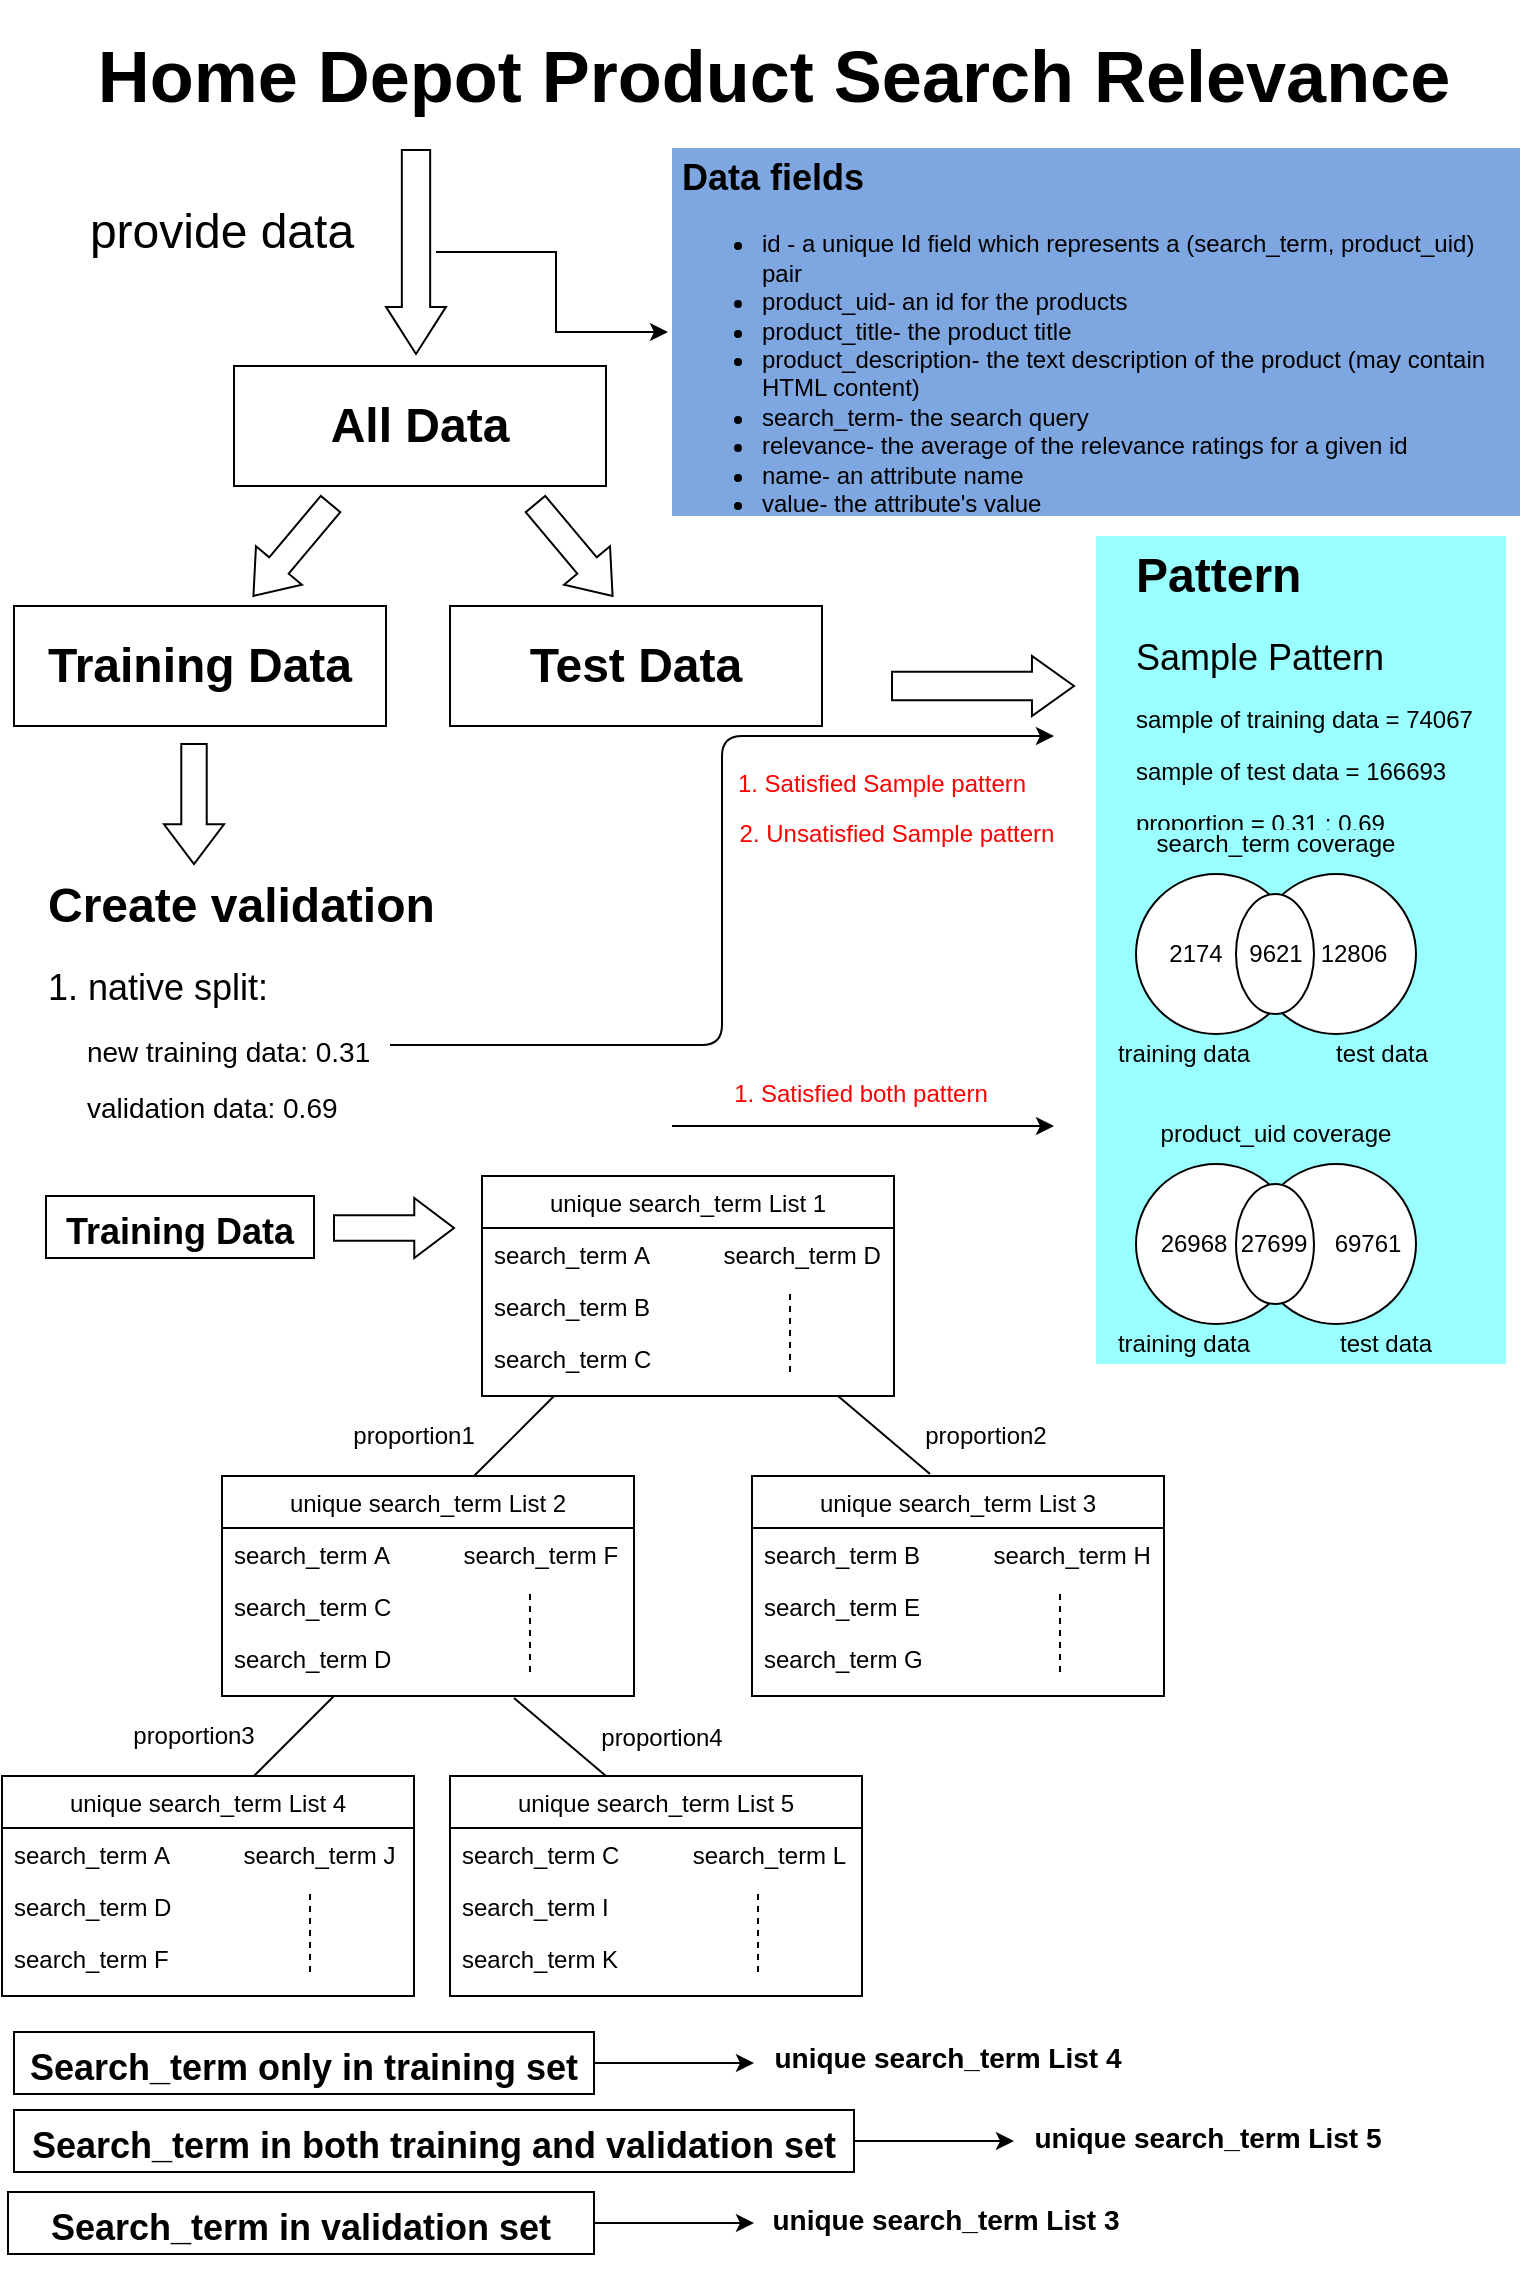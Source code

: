 <mxfile version="13.11.0" type="github">
  <diagram id="C5RBs43oDa-KdzZeNtuy" name="Page-1">
    <mxGraphModel dx="1422" dy="738" grid="1" gridSize="10" guides="1" tooltips="1" connect="1" arrows="1" fold="1" page="1" pageScale="1" pageWidth="827" pageHeight="1169" math="0" shadow="0">
      <root>
        <mxCell id="WIyWlLk6GJQsqaUBKTNV-0" />
        <mxCell id="WIyWlLk6GJQsqaUBKTNV-1" parent="WIyWlLk6GJQsqaUBKTNV-0" />
        <mxCell id="7LT265I0hLbw03BCXyow-94" value="&lt;h2&gt;Data fields&lt;/h2&gt;&lt;ul&gt;&lt;li&gt;&lt;span&gt;id&lt;/span&gt;&amp;nbsp;-&amp;nbsp;a unique Id field which represents a (search_term, product_uid) pair&lt;/li&gt;&lt;li&gt;&lt;span&gt;product_uid&lt;/span&gt;- an id for the products&lt;/li&gt;&lt;li&gt;&lt;span&gt;product_title&lt;/span&gt;- the product title&lt;/li&gt;&lt;li&gt;&lt;span&gt;product_description&lt;/span&gt;- the text description of the product (may contain HTML content)&lt;/li&gt;&lt;li&gt;&lt;span&gt;search_term&lt;/span&gt;- the search query&lt;/li&gt;&lt;li&gt;&lt;span&gt;relevance&lt;/span&gt;- the average of the relevance ratings for a given id&lt;/li&gt;&lt;li&gt;&lt;span&gt;name&lt;/span&gt;- an attribute name&lt;/li&gt;&lt;li&gt;&lt;span&gt;value&lt;/span&gt;- the attribute&#39;s value&lt;/li&gt;&lt;/ul&gt;" style="text;html=1;strokeColor=none;fillColor=#7EA6E0;spacing=5;spacingTop=-20;whiteSpace=wrap;overflow=hidden;rounded=0;" vertex="1" parent="WIyWlLk6GJQsqaUBKTNV-1">
          <mxGeometry x="366" y="76" width="424" height="184" as="geometry" />
        </mxCell>
        <mxCell id="7LT265I0hLbw03BCXyow-95" value="&lt;h1&gt;All Data&lt;/h1&gt;" style="rounded=0;whiteSpace=wrap;html=1;" vertex="1" parent="WIyWlLk6GJQsqaUBKTNV-1">
          <mxGeometry x="147" y="185" width="186" height="60" as="geometry" />
        </mxCell>
        <mxCell id="7LT265I0hLbw03BCXyow-96" value="&lt;h1&gt;&lt;font style=&quot;font-size: 36px&quot;&gt;Home Depot Product Search Relevance&lt;/font&gt;&lt;/h1&gt;" style="text;html=1;strokeColor=none;fillColor=none;align=center;verticalAlign=middle;whiteSpace=wrap;rounded=0;" vertex="1" parent="WIyWlLk6GJQsqaUBKTNV-1">
          <mxGeometry x="37" y="20" width="760" height="40" as="geometry" />
        </mxCell>
        <mxCell id="7LT265I0hLbw03BCXyow-97" value="&lt;h1&gt;Training Data&lt;/h1&gt;" style="rounded=0;whiteSpace=wrap;html=1;" vertex="1" parent="WIyWlLk6GJQsqaUBKTNV-1">
          <mxGeometry x="37" y="305" width="186" height="60" as="geometry" />
        </mxCell>
        <mxCell id="7LT265I0hLbw03BCXyow-98" value="&lt;h1&gt;Test Data&lt;/h1&gt;" style="rounded=0;whiteSpace=wrap;html=1;" vertex="1" parent="WIyWlLk6GJQsqaUBKTNV-1">
          <mxGeometry x="255" y="305" width="186" height="60" as="geometry" />
        </mxCell>
        <mxCell id="7LT265I0hLbw03BCXyow-99" value="" style="edgeStyle=orthogonalEdgeStyle;rounded=0;html=1;jettySize=auto;orthogonalLoop=1;fontColor=#FF0000;exitX=0.503;exitY=0.116;exitPerimeter=0;" edge="1" parent="WIyWlLk6GJQsqaUBKTNV-1">
          <mxGeometry relative="1" as="geometry">
            <mxPoint x="248" y="128" as="sourcePoint" />
            <mxPoint x="364" y="168" as="targetPoint" />
            <Array as="points">
              <mxPoint x="308" y="128" />
              <mxPoint x="308" y="168" />
            </Array>
          </mxGeometry>
        </mxCell>
        <mxCell id="7LT265I0hLbw03BCXyow-100" value="" style="shape=singleArrow;whiteSpace=wrap;html=1;arrowWidth=0.472;arrowSize=0.231;rotation=90;" vertex="1" parent="WIyWlLk6GJQsqaUBKTNV-1">
          <mxGeometry x="187" y="113" width="102" height="30" as="geometry" />
        </mxCell>
        <mxCell id="7LT265I0hLbw03BCXyow-101" style="edgeStyle=orthogonalEdgeStyle;rounded=0;html=1;exitX=0.75;exitY=1;entryX=0.75;entryY=1;jettySize=auto;orthogonalLoop=1;" edge="1" parent="WIyWlLk6GJQsqaUBKTNV-1">
          <mxGeometry relative="1" as="geometry">
            <mxPoint x="666" y="650" as="sourcePoint" />
            <mxPoint x="666" y="650" as="targetPoint" />
          </mxGeometry>
        </mxCell>
        <mxCell id="7LT265I0hLbw03BCXyow-102" value="&lt;h1&gt;Create validation&lt;/h1&gt;&lt;p&gt;&lt;font style=&quot;font-size: 18px&quot;&gt;1. native split:&amp;nbsp;&lt;/font&gt;&lt;/p&gt;&lt;p&gt;&lt;font style=&quot;font-size: 14px&quot;&gt;&amp;nbsp; &amp;nbsp; &amp;nbsp;new training data: 0.31&lt;/font&gt;&lt;/p&gt;&lt;p&gt;&lt;font style=&quot;font-size: 14px&quot;&gt;&amp;nbsp; &amp;nbsp; &amp;nbsp;validation data: 0.69&lt;/font&gt;&lt;/p&gt;&lt;p&gt;&lt;font style=&quot;font-size: 14px&quot;&gt;&lt;br&gt;&lt;/font&gt;&lt;/p&gt;&lt;p&gt;&lt;font style=&quot;font-size: 18px&quot;&gt;2. split data by specific column values&lt;/font&gt;&lt;/p&gt;&lt;p&gt;&lt;br&gt;&lt;/p&gt;" style="text;html=1;strokeColor=none;fillColor=none;spacing=5;spacingTop=-20;whiteSpace=wrap;overflow=hidden;rounded=0;" vertex="1" parent="WIyWlLk6GJQsqaUBKTNV-1">
          <mxGeometry x="49" y="435" width="328" height="145" as="geometry" />
        </mxCell>
        <mxCell id="7LT265I0hLbw03BCXyow-103" value="" style="shape=singleArrow;whiteSpace=wrap;html=1;arrowWidth=0.424;arrowSize=0.331;rotation=90;" vertex="1" parent="WIyWlLk6GJQsqaUBKTNV-1">
          <mxGeometry x="97" y="389" width="60" height="30" as="geometry" />
        </mxCell>
        <mxCell id="7LT265I0hLbw03BCXyow-104" value="" style="shape=singleArrow;whiteSpace=wrap;html=1;arrowWidth=0.424;arrowSize=0.331;rotation=130;" vertex="1" parent="WIyWlLk6GJQsqaUBKTNV-1">
          <mxGeometry x="146" y="262" width="60" height="30" as="geometry" />
        </mxCell>
        <mxCell id="7LT265I0hLbw03BCXyow-105" value="" style="shape=singleArrow;whiteSpace=wrap;html=1;arrowWidth=0.424;arrowSize=0.331;rotation=50;" vertex="1" parent="WIyWlLk6GJQsqaUBKTNV-1">
          <mxGeometry x="287" y="262" width="60" height="30" as="geometry" />
        </mxCell>
        <mxCell id="7LT265I0hLbw03BCXyow-106" value="" style="edgeStyle=elbowEdgeStyle;elbow=horizontal;endArrow=classic;html=1;" edge="1" parent="WIyWlLk6GJQsqaUBKTNV-1">
          <mxGeometry width="50" height="50" relative="1" as="geometry">
            <mxPoint x="225" y="524.5" as="sourcePoint" />
            <mxPoint x="557" y="370" as="targetPoint" />
          </mxGeometry>
        </mxCell>
        <mxCell id="7LT265I0hLbw03BCXyow-107" value="" style="endArrow=classic;html=1;" edge="1" parent="WIyWlLk6GJQsqaUBKTNV-1">
          <mxGeometry width="50" height="50" relative="1" as="geometry">
            <mxPoint x="366" y="565" as="sourcePoint" />
            <mxPoint x="557" y="565" as="targetPoint" />
            <Array as="points">
              <mxPoint x="452" y="565" />
            </Array>
          </mxGeometry>
        </mxCell>
        <mxCell id="7LT265I0hLbw03BCXyow-108" value="" style="group" vertex="1" connectable="0" parent="WIyWlLk6GJQsqaUBKTNV-1">
          <mxGeometry x="449" y="700" width="108" height="39" as="geometry" />
        </mxCell>
        <mxCell id="7LT265I0hLbw03BCXyow-109" value="" style="endArrow=none;html=1;exitX=0.5;exitY=0;" edge="1" parent="7LT265I0hLbw03BCXyow-108">
          <mxGeometry width="50" height="50" relative="1" as="geometry">
            <mxPoint x="46" y="39" as="sourcePoint" />
            <mxPoint as="targetPoint" />
          </mxGeometry>
        </mxCell>
        <mxCell id="7LT265I0hLbw03BCXyow-110" value="&lt;span&gt;proportion&lt;/span&gt;2" style="text;html=1;strokeColor=none;fillColor=none;align=center;verticalAlign=middle;whiteSpace=wrap;rounded=0;" vertex="1" parent="7LT265I0hLbw03BCXyow-108">
          <mxGeometry x="40" y="10" width="68" height="20" as="geometry" />
        </mxCell>
        <mxCell id="7LT265I0hLbw03BCXyow-111" value="" style="group" vertex="1" connectable="0" parent="WIyWlLk6GJQsqaUBKTNV-1">
          <mxGeometry x="34" y="1018" width="703" height="111" as="geometry" />
        </mxCell>
        <mxCell id="7LT265I0hLbw03BCXyow-112" value="" style="edgeStyle=orthogonalEdgeStyle;rounded=0;html=1;jettySize=auto;orthogonalLoop=1;" edge="1" parent="7LT265I0hLbw03BCXyow-111" source="7LT265I0hLbw03BCXyow-113">
          <mxGeometry relative="1" as="geometry">
            <mxPoint x="373" y="15.5" as="targetPoint" />
          </mxGeometry>
        </mxCell>
        <mxCell id="7LT265I0hLbw03BCXyow-113" value="&lt;h1&gt;&lt;font style=&quot;font-size: 18px&quot;&gt;Search_term only in training set&lt;/font&gt;&lt;/h1&gt;" style="rounded=0;whiteSpace=wrap;html=1;" vertex="1" parent="7LT265I0hLbw03BCXyow-111">
          <mxGeometry x="3" width="290" height="31" as="geometry" />
        </mxCell>
        <mxCell id="7LT265I0hLbw03BCXyow-114" value="&lt;h1&gt;&lt;font style=&quot;font-size: 14px&quot;&gt;unique search_term List 4&lt;/font&gt;&lt;/h1&gt;" style="text;html=1;strokeColor=none;fillColor=none;align=center;verticalAlign=middle;whiteSpace=wrap;rounded=0;" vertex="1" parent="7LT265I0hLbw03BCXyow-111">
          <mxGeometry x="367" width="206" height="20" as="geometry" />
        </mxCell>
        <mxCell id="7LT265I0hLbw03BCXyow-115" value="" style="edgeStyle=orthogonalEdgeStyle;rounded=0;html=1;jettySize=auto;orthogonalLoop=1;" edge="1" parent="7LT265I0hLbw03BCXyow-111" source="7LT265I0hLbw03BCXyow-116">
          <mxGeometry relative="1" as="geometry">
            <mxPoint x="503" y="54.5" as="targetPoint" />
          </mxGeometry>
        </mxCell>
        <mxCell id="7LT265I0hLbw03BCXyow-116" value="&lt;h1&gt;&lt;font style=&quot;font-size: 18px&quot;&gt;Search_term in both training and validation set&lt;/font&gt;&lt;/h1&gt;" style="rounded=0;whiteSpace=wrap;html=1;" vertex="1" parent="7LT265I0hLbw03BCXyow-111">
          <mxGeometry x="3" y="39" width="420" height="31" as="geometry" />
        </mxCell>
        <mxCell id="7LT265I0hLbw03BCXyow-117" value="" style="edgeStyle=orthogonalEdgeStyle;rounded=0;html=1;jettySize=auto;orthogonalLoop=1;" edge="1" parent="7LT265I0hLbw03BCXyow-111" source="7LT265I0hLbw03BCXyow-118">
          <mxGeometry relative="1" as="geometry">
            <mxPoint x="373" y="95.5" as="targetPoint" />
          </mxGeometry>
        </mxCell>
        <mxCell id="7LT265I0hLbw03BCXyow-118" value="&lt;h1&gt;&lt;font style=&quot;font-size: 18px&quot;&gt;Search_term in validation set&lt;/font&gt;&lt;/h1&gt;" style="rounded=0;whiteSpace=wrap;html=1;" vertex="1" parent="7LT265I0hLbw03BCXyow-111">
          <mxGeometry y="80" width="293" height="31" as="geometry" />
        </mxCell>
        <mxCell id="7LT265I0hLbw03BCXyow-119" value="&lt;h1&gt;&lt;font style=&quot;font-size: 14px&quot;&gt;unique search_term List 3&lt;/font&gt;&lt;/h1&gt;" style="text;html=1;strokeColor=none;fillColor=none;align=center;verticalAlign=middle;whiteSpace=wrap;rounded=0;" vertex="1" parent="7LT265I0hLbw03BCXyow-111">
          <mxGeometry x="366" y="81" width="206" height="20" as="geometry" />
        </mxCell>
        <mxCell id="7LT265I0hLbw03BCXyow-120" value="&lt;h1&gt;&lt;font style=&quot;font-size: 14px&quot;&gt;unique search_term List 5&lt;/font&gt;&lt;/h1&gt;" style="text;html=1;strokeColor=none;fillColor=none;align=center;verticalAlign=middle;whiteSpace=wrap;rounded=0;" vertex="1" parent="7LT265I0hLbw03BCXyow-111">
          <mxGeometry x="497" y="40" width="206" height="20" as="geometry" />
        </mxCell>
        <mxCell id="7LT265I0hLbw03BCXyow-121" value="" style="group;shadow=0;labelBackgroundColor=none;labelBorderColor=none;fillColor=#99FFFF;" vertex="1" connectable="0" parent="WIyWlLk6GJQsqaUBKTNV-1">
          <mxGeometry x="578" y="270" width="205" height="414" as="geometry" />
        </mxCell>
        <mxCell id="7LT265I0hLbw03BCXyow-122" value="&lt;h1&gt;Pattern&lt;/h1&gt;&lt;p&gt;&lt;font style=&quot;font-size: 18px&quot;&gt;Sample Pattern&lt;/font&gt;&lt;/p&gt;&lt;p&gt;sample of training data =&amp;nbsp;74067&lt;/p&gt;&lt;p&gt;sample of test data =&amp;nbsp;166693&lt;/p&gt;&lt;p&gt;&lt;span style=&quot;letter-spacing: 0px&quot;&gt;proportion = 0.31 : 0.69&lt;/span&gt;&lt;br&gt;&lt;/p&gt;&lt;p&gt;&lt;span style=&quot;letter-spacing: 0px&quot;&gt;&lt;br&gt;&lt;/span&gt;&lt;/p&gt;&lt;p&gt;&lt;span style=&quot;letter-spacing: 0px&quot;&gt;&lt;font style=&quot;font-size: 18px&quot;&gt;Feature Pattern&lt;/font&gt;&lt;/span&gt;&lt;/p&gt;&lt;p&gt;&lt;br&gt;&lt;/p&gt;" style="text;html=1;strokeColor=none;fillColor=none;spacing=5;spacingTop=-20;whiteSpace=wrap;overflow=hidden;rounded=0;" vertex="1" parent="7LT265I0hLbw03BCXyow-121">
          <mxGeometry x="15" width="190" height="147" as="geometry" />
        </mxCell>
        <mxCell id="7LT265I0hLbw03BCXyow-123" value="" style="group" vertex="1" connectable="0" parent="7LT265I0hLbw03BCXyow-121">
          <mxGeometry y="139" width="204" height="130" as="geometry" />
        </mxCell>
        <mxCell id="7LT265I0hLbw03BCXyow-124" value="" style="ellipse;whiteSpace=wrap;html=1;aspect=fixed;" vertex="1" parent="7LT265I0hLbw03BCXyow-123">
          <mxGeometry x="20" y="30" width="80" height="80" as="geometry" />
        </mxCell>
        <mxCell id="7LT265I0hLbw03BCXyow-125" value="" style="ellipse;whiteSpace=wrap;html=1;aspect=fixed;" vertex="1" parent="7LT265I0hLbw03BCXyow-123">
          <mxGeometry x="80" y="30" width="80" height="80" as="geometry" />
        </mxCell>
        <mxCell id="7LT265I0hLbw03BCXyow-126" value="" style="ellipse;whiteSpace=wrap;html=1;" vertex="1" parent="7LT265I0hLbw03BCXyow-123">
          <mxGeometry x="70" y="40" width="39" height="60" as="geometry" />
        </mxCell>
        <mxCell id="7LT265I0hLbw03BCXyow-127" value="2174" style="text;html=1;strokeColor=none;fillColor=none;align=center;verticalAlign=middle;whiteSpace=wrap;rounded=0;" vertex="1" parent="7LT265I0hLbw03BCXyow-123">
          <mxGeometry x="30" y="60" width="40" height="20" as="geometry" />
        </mxCell>
        <mxCell id="7LT265I0hLbw03BCXyow-128" value="9621" style="text;html=1;strokeColor=none;fillColor=none;align=center;verticalAlign=middle;whiteSpace=wrap;rounded=0;" vertex="1" parent="7LT265I0hLbw03BCXyow-123">
          <mxGeometry x="70" y="60" width="40" height="20" as="geometry" />
        </mxCell>
        <mxCell id="7LT265I0hLbw03BCXyow-129" value="12806" style="text;html=1;strokeColor=none;fillColor=none;align=center;verticalAlign=middle;whiteSpace=wrap;rounded=0;" vertex="1" parent="7LT265I0hLbw03BCXyow-123">
          <mxGeometry x="109" y="60" width="40" height="20" as="geometry" />
        </mxCell>
        <mxCell id="7LT265I0hLbw03BCXyow-130" value="training data" style="text;html=1;strokeColor=none;fillColor=none;align=center;verticalAlign=middle;whiteSpace=wrap;rounded=0;" vertex="1" parent="7LT265I0hLbw03BCXyow-123">
          <mxGeometry x="4" y="110" width="80" height="20" as="geometry" />
        </mxCell>
        <mxCell id="7LT265I0hLbw03BCXyow-131" value="test data" style="text;html=1;strokeColor=none;fillColor=none;align=center;verticalAlign=middle;whiteSpace=wrap;rounded=0;" vertex="1" parent="7LT265I0hLbw03BCXyow-123">
          <mxGeometry x="103" y="110" width="80" height="20" as="geometry" />
        </mxCell>
        <mxCell id="7LT265I0hLbw03BCXyow-132" value="&lt;p&gt;search_term&amp;nbsp;coverage&lt;/p&gt;" style="text;html=1;strokeColor=none;fillColor=none;align=center;verticalAlign=middle;whiteSpace=wrap;rounded=0;" vertex="1" parent="7LT265I0hLbw03BCXyow-123">
          <mxGeometry x="5" width="170" height="30" as="geometry" />
        </mxCell>
        <mxCell id="7LT265I0hLbw03BCXyow-133" value="" style="group" vertex="1" connectable="0" parent="7LT265I0hLbw03BCXyow-121">
          <mxGeometry y="284" width="204" height="130" as="geometry" />
        </mxCell>
        <mxCell id="7LT265I0hLbw03BCXyow-134" value="" style="ellipse;whiteSpace=wrap;html=1;aspect=fixed;" vertex="1" parent="7LT265I0hLbw03BCXyow-133">
          <mxGeometry x="20" y="30" width="80" height="80" as="geometry" />
        </mxCell>
        <mxCell id="7LT265I0hLbw03BCXyow-135" value="" style="ellipse;whiteSpace=wrap;html=1;aspect=fixed;" vertex="1" parent="7LT265I0hLbw03BCXyow-133">
          <mxGeometry x="80" y="30" width="80" height="80" as="geometry" />
        </mxCell>
        <mxCell id="7LT265I0hLbw03BCXyow-136" value="" style="ellipse;whiteSpace=wrap;html=1;" vertex="1" parent="7LT265I0hLbw03BCXyow-133">
          <mxGeometry x="70" y="40" width="39" height="60" as="geometry" />
        </mxCell>
        <mxCell id="7LT265I0hLbw03BCXyow-137" value="&lt;p&gt;product_uid coverage&lt;/p&gt;" style="text;html=1;strokeColor=none;fillColor=none;align=center;verticalAlign=middle;whiteSpace=wrap;rounded=0;" vertex="1" parent="7LT265I0hLbw03BCXyow-133">
          <mxGeometry x="5" width="170" height="30" as="geometry" />
        </mxCell>
        <mxCell id="7LT265I0hLbw03BCXyow-138" value="training data" style="text;html=1;strokeColor=none;fillColor=none;align=center;verticalAlign=middle;whiteSpace=wrap;rounded=0;" vertex="1" parent="7LT265I0hLbw03BCXyow-133">
          <mxGeometry x="4" y="110" width="80" height="20" as="geometry" />
        </mxCell>
        <mxCell id="7LT265I0hLbw03BCXyow-139" value="test data" style="text;html=1;strokeColor=none;fillColor=none;align=center;verticalAlign=middle;whiteSpace=wrap;rounded=0;" vertex="1" parent="7LT265I0hLbw03BCXyow-133">
          <mxGeometry x="105" y="110" width="80" height="20" as="geometry" />
        </mxCell>
        <mxCell id="7LT265I0hLbw03BCXyow-140" value="27699" style="text;html=1;strokeColor=none;fillColor=none;align=center;verticalAlign=middle;whiteSpace=wrap;rounded=0;" vertex="1" parent="7LT265I0hLbw03BCXyow-133">
          <mxGeometry x="69" y="60" width="40" height="20" as="geometry" />
        </mxCell>
        <mxCell id="7LT265I0hLbw03BCXyow-141" value="&lt;span&gt;26968&lt;/span&gt;" style="text;html=1;strokeColor=none;fillColor=none;align=center;verticalAlign=middle;whiteSpace=wrap;rounded=0;" vertex="1" parent="7LT265I0hLbw03BCXyow-133">
          <mxGeometry x="29" y="60" width="40" height="20" as="geometry" />
        </mxCell>
        <mxCell id="7LT265I0hLbw03BCXyow-142" value="&lt;span&gt;69761&lt;/span&gt;" style="text;html=1;strokeColor=none;fillColor=none;align=center;verticalAlign=middle;whiteSpace=wrap;rounded=0;" vertex="1" parent="7LT265I0hLbw03BCXyow-133">
          <mxGeometry x="116" y="60" width="40" height="20" as="geometry" />
        </mxCell>
        <mxCell id="7LT265I0hLbw03BCXyow-143" value="" style="group;fontColor=#FF0000;" vertex="1" connectable="0" parent="WIyWlLk6GJQsqaUBKTNV-1">
          <mxGeometry x="395" y="384" width="167" height="45" as="geometry" />
        </mxCell>
        <mxCell id="7LT265I0hLbw03BCXyow-144" value="&lt;font color=&quot;#ff0000&quot;&gt;1. Satisfied Sample pattern&lt;/font&gt;" style="text;html=1;strokeColor=none;fillColor=none;align=center;verticalAlign=middle;whiteSpace=wrap;rounded=0;" vertex="1" parent="7LT265I0hLbw03BCXyow-143">
          <mxGeometry x="1" width="150" height="20" as="geometry" />
        </mxCell>
        <mxCell id="7LT265I0hLbw03BCXyow-145" value="2. Unsatisfied Sample pattern" style="text;html=1;strokeColor=none;fillColor=none;align=center;verticalAlign=middle;whiteSpace=wrap;rounded=0;fontColor=#FF0000;" vertex="1" parent="7LT265I0hLbw03BCXyow-143">
          <mxGeometry y="25" width="167" height="20" as="geometry" />
        </mxCell>
        <mxCell id="7LT265I0hLbw03BCXyow-146" value="1. Satisfied both pattern" style="text;html=1;strokeColor=none;fillColor=none;align=center;verticalAlign=middle;whiteSpace=wrap;rounded=0;fontColor=#FF0000;" vertex="1" parent="WIyWlLk6GJQsqaUBKTNV-1">
          <mxGeometry x="377" y="539" width="167" height="20" as="geometry" />
        </mxCell>
        <mxCell id="7LT265I0hLbw03BCXyow-147" value="" style="shape=singleArrow;whiteSpace=wrap;html=1;arrowWidth=0.472;arrowSize=0.231;" vertex="1" parent="WIyWlLk6GJQsqaUBKTNV-1">
          <mxGeometry x="476" y="330" width="91" height="30" as="geometry" />
        </mxCell>
        <mxCell id="7LT265I0hLbw03BCXyow-148" value="&lt;span&gt;&lt;font style=&quot;font-size: 24px&quot; color=&quot;#000000&quot;&gt;provide data&lt;/font&gt;&lt;/span&gt;" style="text;html=1;strokeColor=none;fillColor=none;align=center;verticalAlign=middle;whiteSpace=wrap;rounded=0;shadow=0;labelBackgroundColor=none;fontColor=#FF0000;" vertex="1" parent="WIyWlLk6GJQsqaUBKTNV-1">
          <mxGeometry x="66" y="108" width="150" height="20" as="geometry" />
        </mxCell>
        <mxCell id="7LT265I0hLbw03BCXyow-149" value="" style="group" vertex="1" connectable="0" parent="WIyWlLk6GJQsqaUBKTNV-1">
          <mxGeometry x="31" y="590" width="581" height="410" as="geometry" />
        </mxCell>
        <mxCell id="7LT265I0hLbw03BCXyow-150" value="unique search_term List 5" style="swimlane;fontStyle=0;childLayout=stackLayout;horizontal=1;startSize=26;fillColor=none;horizontalStack=0;resizeParent=1;resizeParentMax=0;resizeLast=0;collapsible=1;marginBottom=0;swimlaneFillColor=#ffffff;" vertex="1" parent="7LT265I0hLbw03BCXyow-149">
          <mxGeometry x="224" y="300" width="206" height="110" as="geometry" />
        </mxCell>
        <mxCell id="7LT265I0hLbw03BCXyow-151" value="search_term C           search_term L" style="text;strokeColor=none;fillColor=none;align=left;verticalAlign=top;spacingLeft=4;spacingRight=4;overflow=hidden;rotatable=0;points=[[0,0.5],[1,0.5]];portConstraint=eastwest;" vertex="1" parent="7LT265I0hLbw03BCXyow-150">
          <mxGeometry y="26" width="206" height="26" as="geometry" />
        </mxCell>
        <mxCell id="7LT265I0hLbw03BCXyow-152" value="search_term I " style="text;strokeColor=none;fillColor=none;align=left;verticalAlign=top;spacingLeft=4;spacingRight=4;overflow=hidden;rotatable=0;points=[[0,0.5],[1,0.5]];portConstraint=eastwest;" vertex="1" parent="7LT265I0hLbw03BCXyow-150">
          <mxGeometry y="52" width="206" height="26" as="geometry" />
        </mxCell>
        <mxCell id="7LT265I0hLbw03BCXyow-153" value="search_term K" style="text;strokeColor=none;fillColor=none;align=left;verticalAlign=top;spacingLeft=4;spacingRight=4;overflow=hidden;rotatable=0;points=[[0,0.5],[1,0.5]];portConstraint=eastwest;" vertex="1" parent="7LT265I0hLbw03BCXyow-150">
          <mxGeometry y="78" width="206" height="32" as="geometry" />
        </mxCell>
        <mxCell id="7LT265I0hLbw03BCXyow-154" value="" style="endArrow=none;dashed=1;html=1;" edge="1" parent="7LT265I0hLbw03BCXyow-150">
          <mxGeometry width="50" height="50" relative="1" as="geometry">
            <mxPoint x="154" y="98" as="sourcePoint" />
            <mxPoint x="154" y="58" as="targetPoint" />
          </mxGeometry>
        </mxCell>
        <mxCell id="7LT265I0hLbw03BCXyow-155" value="" style="group" vertex="1" connectable="0" parent="7LT265I0hLbw03BCXyow-149">
          <mxGeometry width="581" height="410" as="geometry" />
        </mxCell>
        <mxCell id="7LT265I0hLbw03BCXyow-156" value="unique search_term List 4" style="swimlane;fontStyle=0;childLayout=stackLayout;horizontal=1;startSize=26;fillColor=none;horizontalStack=0;resizeParent=1;resizeParentMax=0;resizeLast=0;collapsible=1;marginBottom=0;swimlaneFillColor=#ffffff;" vertex="1" parent="7LT265I0hLbw03BCXyow-155">
          <mxGeometry y="300" width="206" height="110" as="geometry" />
        </mxCell>
        <mxCell id="7LT265I0hLbw03BCXyow-157" value="search_term A           search_term J" style="text;strokeColor=none;fillColor=none;align=left;verticalAlign=top;spacingLeft=4;spacingRight=4;overflow=hidden;rotatable=0;points=[[0,0.5],[1,0.5]];portConstraint=eastwest;" vertex="1" parent="7LT265I0hLbw03BCXyow-156">
          <mxGeometry y="26" width="206" height="26" as="geometry" />
        </mxCell>
        <mxCell id="7LT265I0hLbw03BCXyow-158" value="search_term D " style="text;strokeColor=none;fillColor=none;align=left;verticalAlign=top;spacingLeft=4;spacingRight=4;overflow=hidden;rotatable=0;points=[[0,0.5],[1,0.5]];portConstraint=eastwest;" vertex="1" parent="7LT265I0hLbw03BCXyow-156">
          <mxGeometry y="52" width="206" height="26" as="geometry" />
        </mxCell>
        <mxCell id="7LT265I0hLbw03BCXyow-159" value="search_term F" style="text;strokeColor=none;fillColor=none;align=left;verticalAlign=top;spacingLeft=4;spacingRight=4;overflow=hidden;rotatable=0;points=[[0,0.5],[1,0.5]];portConstraint=eastwest;" vertex="1" parent="7LT265I0hLbw03BCXyow-156">
          <mxGeometry y="78" width="206" height="32" as="geometry" />
        </mxCell>
        <mxCell id="7LT265I0hLbw03BCXyow-160" value="" style="endArrow=none;dashed=1;html=1;" edge="1" parent="7LT265I0hLbw03BCXyow-156">
          <mxGeometry width="50" height="50" relative="1" as="geometry">
            <mxPoint x="154" y="98" as="sourcePoint" />
            <mxPoint x="154" y="58" as="targetPoint" />
          </mxGeometry>
        </mxCell>
        <mxCell id="7LT265I0hLbw03BCXyow-161" value="" style="group" vertex="1" connectable="0" parent="7LT265I0hLbw03BCXyow-155">
          <mxGeometry x="22" width="559" height="300" as="geometry" />
        </mxCell>
        <mxCell id="7LT265I0hLbw03BCXyow-162" value="&lt;h1&gt;&lt;font style=&quot;font-size: 18px&quot;&gt;Training Data&lt;/font&gt;&lt;/h1&gt;" style="rounded=0;whiteSpace=wrap;html=1;" vertex="1" parent="7LT265I0hLbw03BCXyow-161">
          <mxGeometry y="10" width="134" height="31" as="geometry" />
        </mxCell>
        <mxCell id="7LT265I0hLbw03BCXyow-163" value="" style="shape=singleArrow;whiteSpace=wrap;html=1;arrowWidth=0.424;arrowSize=0.331;" vertex="1" parent="7LT265I0hLbw03BCXyow-161">
          <mxGeometry x="144" y="11" width="60" height="30" as="geometry" />
        </mxCell>
        <mxCell id="7LT265I0hLbw03BCXyow-164" value="" style="group" vertex="1" connectable="0" parent="7LT265I0hLbw03BCXyow-161">
          <mxGeometry x="218" width="206" height="110" as="geometry" />
        </mxCell>
        <mxCell id="7LT265I0hLbw03BCXyow-165" value="unique search_term List 1" style="swimlane;fontStyle=0;childLayout=stackLayout;horizontal=1;startSize=26;fillColor=none;horizontalStack=0;resizeParent=1;resizeParentMax=0;resizeLast=0;collapsible=1;marginBottom=0;swimlaneFillColor=#ffffff;" vertex="1" parent="7LT265I0hLbw03BCXyow-164">
          <mxGeometry width="206" height="110" as="geometry" />
        </mxCell>
        <mxCell id="7LT265I0hLbw03BCXyow-166" value="search_term A           search_term D" style="text;strokeColor=none;fillColor=none;align=left;verticalAlign=top;spacingLeft=4;spacingRight=4;overflow=hidden;rotatable=0;points=[[0,0.5],[1,0.5]];portConstraint=eastwest;" vertex="1" parent="7LT265I0hLbw03BCXyow-165">
          <mxGeometry y="26" width="206" height="26" as="geometry" />
        </mxCell>
        <mxCell id="7LT265I0hLbw03BCXyow-167" value="search_term B " style="text;strokeColor=none;fillColor=none;align=left;verticalAlign=top;spacingLeft=4;spacingRight=4;overflow=hidden;rotatable=0;points=[[0,0.5],[1,0.5]];portConstraint=eastwest;" vertex="1" parent="7LT265I0hLbw03BCXyow-165">
          <mxGeometry y="52" width="206" height="26" as="geometry" />
        </mxCell>
        <mxCell id="7LT265I0hLbw03BCXyow-168" value="search_term C" style="text;strokeColor=none;fillColor=none;align=left;verticalAlign=top;spacingLeft=4;spacingRight=4;overflow=hidden;rotatable=0;points=[[0,0.5],[1,0.5]];portConstraint=eastwest;" vertex="1" parent="7LT265I0hLbw03BCXyow-165">
          <mxGeometry y="78" width="206" height="32" as="geometry" />
        </mxCell>
        <mxCell id="7LT265I0hLbw03BCXyow-169" value="" style="endArrow=none;dashed=1;html=1;" edge="1" parent="7LT265I0hLbw03BCXyow-165">
          <mxGeometry width="50" height="50" relative="1" as="geometry">
            <mxPoint x="154" y="98" as="sourcePoint" />
            <mxPoint x="154" y="58" as="targetPoint" />
          </mxGeometry>
        </mxCell>
        <mxCell id="7LT265I0hLbw03BCXyow-170" value="unique search_term List 2" style="swimlane;fontStyle=0;childLayout=stackLayout;horizontal=1;startSize=26;fillColor=none;horizontalStack=0;resizeParent=1;resizeParentMax=0;resizeLast=0;collapsible=1;marginBottom=0;swimlaneFillColor=#ffffff;" vertex="1" parent="7LT265I0hLbw03BCXyow-161">
          <mxGeometry x="88" y="150" width="206" height="110" as="geometry" />
        </mxCell>
        <mxCell id="7LT265I0hLbw03BCXyow-171" value="search_term A           search_term F" style="text;strokeColor=none;fillColor=none;align=left;verticalAlign=top;spacingLeft=4;spacingRight=4;overflow=hidden;rotatable=0;points=[[0,0.5],[1,0.5]];portConstraint=eastwest;" vertex="1" parent="7LT265I0hLbw03BCXyow-170">
          <mxGeometry y="26" width="206" height="26" as="geometry" />
        </mxCell>
        <mxCell id="7LT265I0hLbw03BCXyow-172" value="search_term C " style="text;strokeColor=none;fillColor=none;align=left;verticalAlign=top;spacingLeft=4;spacingRight=4;overflow=hidden;rotatable=0;points=[[0,0.5],[1,0.5]];portConstraint=eastwest;" vertex="1" parent="7LT265I0hLbw03BCXyow-170">
          <mxGeometry y="52" width="206" height="26" as="geometry" />
        </mxCell>
        <mxCell id="7LT265I0hLbw03BCXyow-173" value="search_term D" style="text;strokeColor=none;fillColor=none;align=left;verticalAlign=top;spacingLeft=4;spacingRight=4;overflow=hidden;rotatable=0;points=[[0,0.5],[1,0.5]];portConstraint=eastwest;" vertex="1" parent="7LT265I0hLbw03BCXyow-170">
          <mxGeometry y="78" width="206" height="32" as="geometry" />
        </mxCell>
        <mxCell id="7LT265I0hLbw03BCXyow-174" value="" style="endArrow=none;dashed=1;html=1;" edge="1" parent="7LT265I0hLbw03BCXyow-170">
          <mxGeometry width="50" height="50" relative="1" as="geometry">
            <mxPoint x="154" y="98" as="sourcePoint" />
            <mxPoint x="154" y="58" as="targetPoint" />
          </mxGeometry>
        </mxCell>
        <mxCell id="7LT265I0hLbw03BCXyow-175" value="unique search_term List 3" style="swimlane;fontStyle=0;childLayout=stackLayout;horizontal=1;startSize=26;fillColor=none;horizontalStack=0;resizeParent=1;resizeParentMax=0;resizeLast=0;collapsible=1;marginBottom=0;swimlaneFillColor=#ffffff;" vertex="1" parent="7LT265I0hLbw03BCXyow-161">
          <mxGeometry x="353" y="150" width="206" height="110" as="geometry" />
        </mxCell>
        <mxCell id="7LT265I0hLbw03BCXyow-176" value="search_term B           search_term H" style="text;strokeColor=none;fillColor=none;align=left;verticalAlign=top;spacingLeft=4;spacingRight=4;overflow=hidden;rotatable=0;points=[[0,0.5],[1,0.5]];portConstraint=eastwest;" vertex="1" parent="7LT265I0hLbw03BCXyow-175">
          <mxGeometry y="26" width="206" height="26" as="geometry" />
        </mxCell>
        <mxCell id="7LT265I0hLbw03BCXyow-177" value="search_term E " style="text;strokeColor=none;fillColor=none;align=left;verticalAlign=top;spacingLeft=4;spacingRight=4;overflow=hidden;rotatable=0;points=[[0,0.5],[1,0.5]];portConstraint=eastwest;" vertex="1" parent="7LT265I0hLbw03BCXyow-175">
          <mxGeometry y="52" width="206" height="26" as="geometry" />
        </mxCell>
        <mxCell id="7LT265I0hLbw03BCXyow-178" value="search_term G" style="text;strokeColor=none;fillColor=none;align=left;verticalAlign=top;spacingLeft=4;spacingRight=4;overflow=hidden;rotatable=0;points=[[0,0.5],[1,0.5]];portConstraint=eastwest;" vertex="1" parent="7LT265I0hLbw03BCXyow-175">
          <mxGeometry y="78" width="206" height="32" as="geometry" />
        </mxCell>
        <mxCell id="7LT265I0hLbw03BCXyow-179" value="" style="endArrow=none;dashed=1;html=1;" edge="1" parent="7LT265I0hLbw03BCXyow-175">
          <mxGeometry width="50" height="50" relative="1" as="geometry">
            <mxPoint x="154" y="98" as="sourcePoint" />
            <mxPoint x="154" y="58" as="targetPoint" />
          </mxGeometry>
        </mxCell>
        <mxCell id="7LT265I0hLbw03BCXyow-180" value="" style="endArrow=none;html=1;entryX=0.175;entryY=1;entryPerimeter=0;" edge="1" parent="7LT265I0hLbw03BCXyow-161" target="7LT265I0hLbw03BCXyow-168">
          <mxGeometry width="50" height="50" relative="1" as="geometry">
            <mxPoint x="214" y="150" as="sourcePoint" />
            <mxPoint x="254" y="120" as="targetPoint" />
          </mxGeometry>
        </mxCell>
        <mxCell id="7LT265I0hLbw03BCXyow-181" value="&lt;span&gt;proportion&lt;/span&gt;1" style="text;html=1;strokeColor=none;fillColor=none;align=center;verticalAlign=middle;whiteSpace=wrap;rounded=0;" vertex="1" parent="7LT265I0hLbw03BCXyow-161">
          <mxGeometry x="154" y="120" width="60" height="20" as="geometry" />
        </mxCell>
        <mxCell id="7LT265I0hLbw03BCXyow-182" value="" style="group" vertex="1" connectable="0" parent="7LT265I0hLbw03BCXyow-161">
          <mxGeometry x="44" y="260" width="100" height="40" as="geometry" />
        </mxCell>
        <mxCell id="7LT265I0hLbw03BCXyow-183" value="&lt;span&gt;proportion3&lt;/span&gt;" style="text;html=1;strokeColor=none;fillColor=none;align=center;verticalAlign=middle;whiteSpace=wrap;rounded=0;" vertex="1" parent="7LT265I0hLbw03BCXyow-182">
          <mxGeometry y="10" width="60" height="20" as="geometry" />
        </mxCell>
        <mxCell id="7LT265I0hLbw03BCXyow-184" value="" style="endArrow=none;html=1;entryX=0.175;entryY=1;entryPerimeter=0;" edge="1" parent="7LT265I0hLbw03BCXyow-182">
          <mxGeometry width="50" height="50" relative="1" as="geometry">
            <mxPoint x="60" y="40" as="sourcePoint" />
            <mxPoint x="100" as="targetPoint" />
          </mxGeometry>
        </mxCell>
        <mxCell id="7LT265I0hLbw03BCXyow-185" value="" style="group" vertex="1" connectable="0" parent="7LT265I0hLbw03BCXyow-161">
          <mxGeometry x="234" y="261" width="108" height="39" as="geometry" />
        </mxCell>
        <mxCell id="7LT265I0hLbw03BCXyow-186" value="" style="endArrow=none;html=1;exitX=0.5;exitY=0;" edge="1" parent="7LT265I0hLbw03BCXyow-185">
          <mxGeometry width="50" height="50" relative="1" as="geometry">
            <mxPoint x="46" y="39" as="sourcePoint" />
            <mxPoint as="targetPoint" />
          </mxGeometry>
        </mxCell>
        <mxCell id="7LT265I0hLbw03BCXyow-187" value="&lt;span&gt;proportion4&lt;/span&gt;" style="text;html=1;strokeColor=none;fillColor=none;align=center;verticalAlign=middle;whiteSpace=wrap;rounded=0;" vertex="1" parent="7LT265I0hLbw03BCXyow-185">
          <mxGeometry x="40" y="10" width="68" height="20" as="geometry" />
        </mxCell>
      </root>
    </mxGraphModel>
  </diagram>
</mxfile>
